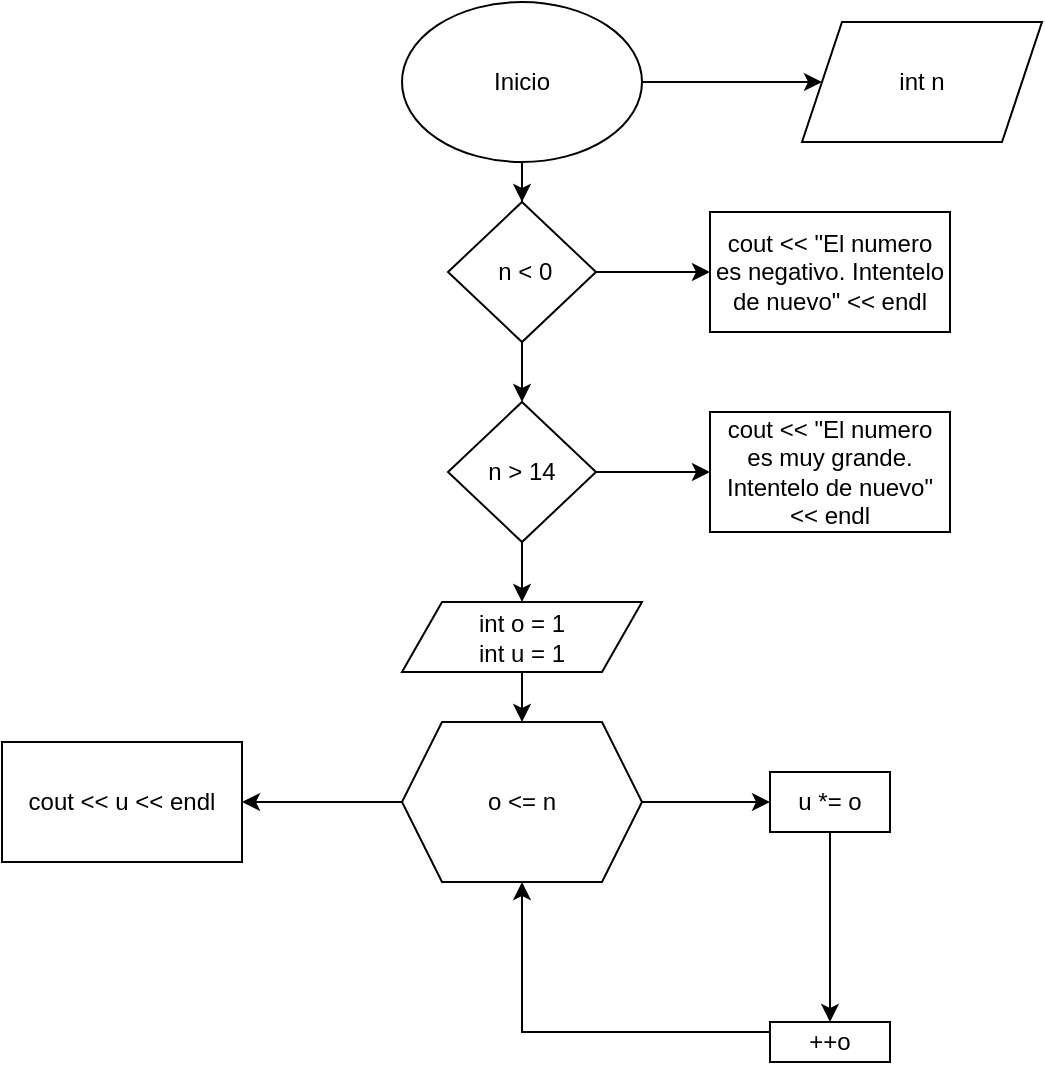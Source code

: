 <mxfile version="24.4.9" type="github">
  <diagram name="Página-1" id="6p92MlE0h6yKJ3GNaLso">
    <mxGraphModel dx="758" dy="597" grid="1" gridSize="10" guides="1" tooltips="1" connect="1" arrows="1" fold="1" page="1" pageScale="1" pageWidth="827" pageHeight="1169" math="0" shadow="0">
      <root>
        <mxCell id="0" />
        <mxCell id="1" parent="0" />
        <mxCell id="kMHeReTzLb_3fLEKTtnf-3" value="" style="edgeStyle=orthogonalEdgeStyle;rounded=0;orthogonalLoop=1;jettySize=auto;html=1;" edge="1" parent="1" source="kMHeReTzLb_3fLEKTtnf-1" target="kMHeReTzLb_3fLEKTtnf-2">
          <mxGeometry relative="1" as="geometry" />
        </mxCell>
        <mxCell id="kMHeReTzLb_3fLEKTtnf-9" value="" style="edgeStyle=orthogonalEdgeStyle;rounded=0;orthogonalLoop=1;jettySize=auto;html=1;" edge="1" parent="1" source="kMHeReTzLb_3fLEKTtnf-1" target="kMHeReTzLb_3fLEKTtnf-8">
          <mxGeometry relative="1" as="geometry" />
        </mxCell>
        <mxCell id="kMHeReTzLb_3fLEKTtnf-1" value="Inicio" style="ellipse;whiteSpace=wrap;html=1;" vertex="1" parent="1">
          <mxGeometry x="354" y="20" width="120" height="80" as="geometry" />
        </mxCell>
        <mxCell id="kMHeReTzLb_3fLEKTtnf-5" value="" style="edgeStyle=orthogonalEdgeStyle;rounded=0;orthogonalLoop=1;jettySize=auto;html=1;" edge="1" parent="1" source="kMHeReTzLb_3fLEKTtnf-2" target="kMHeReTzLb_3fLEKTtnf-4">
          <mxGeometry relative="1" as="geometry" />
        </mxCell>
        <mxCell id="kMHeReTzLb_3fLEKTtnf-11" value="" style="edgeStyle=orthogonalEdgeStyle;rounded=0;orthogonalLoop=1;jettySize=auto;html=1;" edge="1" parent="1" source="kMHeReTzLb_3fLEKTtnf-2" target="kMHeReTzLb_3fLEKTtnf-10">
          <mxGeometry relative="1" as="geometry" />
        </mxCell>
        <mxCell id="kMHeReTzLb_3fLEKTtnf-2" value="&amp;nbsp;n &amp;lt; 0" style="rhombus;whiteSpace=wrap;html=1;" vertex="1" parent="1">
          <mxGeometry x="377" y="120" width="74" height="70" as="geometry" />
        </mxCell>
        <mxCell id="kMHeReTzLb_3fLEKTtnf-4" value="cout &amp;lt;&amp;lt; &quot;El numero es negativo. Intentelo de nuevo&quot; &amp;lt;&amp;lt; endl" style="whiteSpace=wrap;html=1;" vertex="1" parent="1">
          <mxGeometry x="508" y="125" width="120" height="60" as="geometry" />
        </mxCell>
        <mxCell id="kMHeReTzLb_3fLEKTtnf-8" value="int n" style="shape=parallelogram;perimeter=parallelogramPerimeter;whiteSpace=wrap;html=1;fixedSize=1;" vertex="1" parent="1">
          <mxGeometry x="554" y="30" width="120" height="60" as="geometry" />
        </mxCell>
        <mxCell id="kMHeReTzLb_3fLEKTtnf-13" value="" style="edgeStyle=orthogonalEdgeStyle;rounded=0;orthogonalLoop=1;jettySize=auto;html=1;" edge="1" parent="1" source="kMHeReTzLb_3fLEKTtnf-10" target="kMHeReTzLb_3fLEKTtnf-12">
          <mxGeometry relative="1" as="geometry" />
        </mxCell>
        <mxCell id="kMHeReTzLb_3fLEKTtnf-15" value="" style="edgeStyle=orthogonalEdgeStyle;rounded=0;orthogonalLoop=1;jettySize=auto;html=1;" edge="1" parent="1" source="kMHeReTzLb_3fLEKTtnf-10" target="kMHeReTzLb_3fLEKTtnf-14">
          <mxGeometry relative="1" as="geometry" />
        </mxCell>
        <mxCell id="kMHeReTzLb_3fLEKTtnf-10" value="n &amp;gt; 14" style="rhombus;whiteSpace=wrap;html=1;" vertex="1" parent="1">
          <mxGeometry x="377" y="220" width="74" height="70" as="geometry" />
        </mxCell>
        <mxCell id="kMHeReTzLb_3fLEKTtnf-12" value="cout &amp;lt;&amp;lt; &quot;El numero es muy grande. Intentelo de nuevo&quot; &amp;lt;&amp;lt; endl" style="whiteSpace=wrap;html=1;" vertex="1" parent="1">
          <mxGeometry x="508" y="225" width="120" height="60" as="geometry" />
        </mxCell>
        <mxCell id="kMHeReTzLb_3fLEKTtnf-17" value="" style="edgeStyle=orthogonalEdgeStyle;rounded=0;orthogonalLoop=1;jettySize=auto;html=1;" edge="1" parent="1" source="kMHeReTzLb_3fLEKTtnf-14" target="kMHeReTzLb_3fLEKTtnf-16">
          <mxGeometry relative="1" as="geometry" />
        </mxCell>
        <mxCell id="kMHeReTzLb_3fLEKTtnf-14" value="int o = 1&lt;div&gt;int u = 1&lt;br&gt;&lt;/div&gt;" style="shape=parallelogram;perimeter=parallelogramPerimeter;whiteSpace=wrap;html=1;fixedSize=1;" vertex="1" parent="1">
          <mxGeometry x="354" y="320" width="120" height="35" as="geometry" />
        </mxCell>
        <mxCell id="kMHeReTzLb_3fLEKTtnf-19" value="" style="edgeStyle=orthogonalEdgeStyle;rounded=0;orthogonalLoop=1;jettySize=auto;html=1;" edge="1" parent="1" source="kMHeReTzLb_3fLEKTtnf-16" target="kMHeReTzLb_3fLEKTtnf-18">
          <mxGeometry relative="1" as="geometry" />
        </mxCell>
        <mxCell id="kMHeReTzLb_3fLEKTtnf-24" value="" style="edgeStyle=orthogonalEdgeStyle;rounded=0;orthogonalLoop=1;jettySize=auto;html=1;" edge="1" parent="1" source="kMHeReTzLb_3fLEKTtnf-16" target="kMHeReTzLb_3fLEKTtnf-23">
          <mxGeometry relative="1" as="geometry" />
        </mxCell>
        <mxCell id="kMHeReTzLb_3fLEKTtnf-16" value="o &amp;lt;= n" style="shape=hexagon;perimeter=hexagonPerimeter2;whiteSpace=wrap;html=1;fixedSize=1;" vertex="1" parent="1">
          <mxGeometry x="354" y="380" width="120" height="80" as="geometry" />
        </mxCell>
        <mxCell id="kMHeReTzLb_3fLEKTtnf-21" value="" style="edgeStyle=orthogonalEdgeStyle;rounded=0;orthogonalLoop=1;jettySize=auto;html=1;" edge="1" parent="1" source="kMHeReTzLb_3fLEKTtnf-18" target="kMHeReTzLb_3fLEKTtnf-20">
          <mxGeometry relative="1" as="geometry" />
        </mxCell>
        <mxCell id="kMHeReTzLb_3fLEKTtnf-18" value="u *= o" style="whiteSpace=wrap;html=1;" vertex="1" parent="1">
          <mxGeometry x="538" y="405" width="60" height="30" as="geometry" />
        </mxCell>
        <mxCell id="kMHeReTzLb_3fLEKTtnf-22" style="edgeStyle=orthogonalEdgeStyle;rounded=0;orthogonalLoop=1;jettySize=auto;html=1;exitX=0;exitY=0.25;exitDx=0;exitDy=0;entryX=0.5;entryY=1;entryDx=0;entryDy=0;" edge="1" parent="1" source="kMHeReTzLb_3fLEKTtnf-20" target="kMHeReTzLb_3fLEKTtnf-16">
          <mxGeometry relative="1" as="geometry" />
        </mxCell>
        <mxCell id="kMHeReTzLb_3fLEKTtnf-20" value="++o" style="whiteSpace=wrap;html=1;" vertex="1" parent="1">
          <mxGeometry x="538" y="530" width="60" height="20" as="geometry" />
        </mxCell>
        <mxCell id="kMHeReTzLb_3fLEKTtnf-23" value="cout &amp;lt;&amp;lt; u &amp;lt;&amp;lt; endl" style="whiteSpace=wrap;html=1;" vertex="1" parent="1">
          <mxGeometry x="154" y="390" width="120" height="60" as="geometry" />
        </mxCell>
      </root>
    </mxGraphModel>
  </diagram>
</mxfile>
